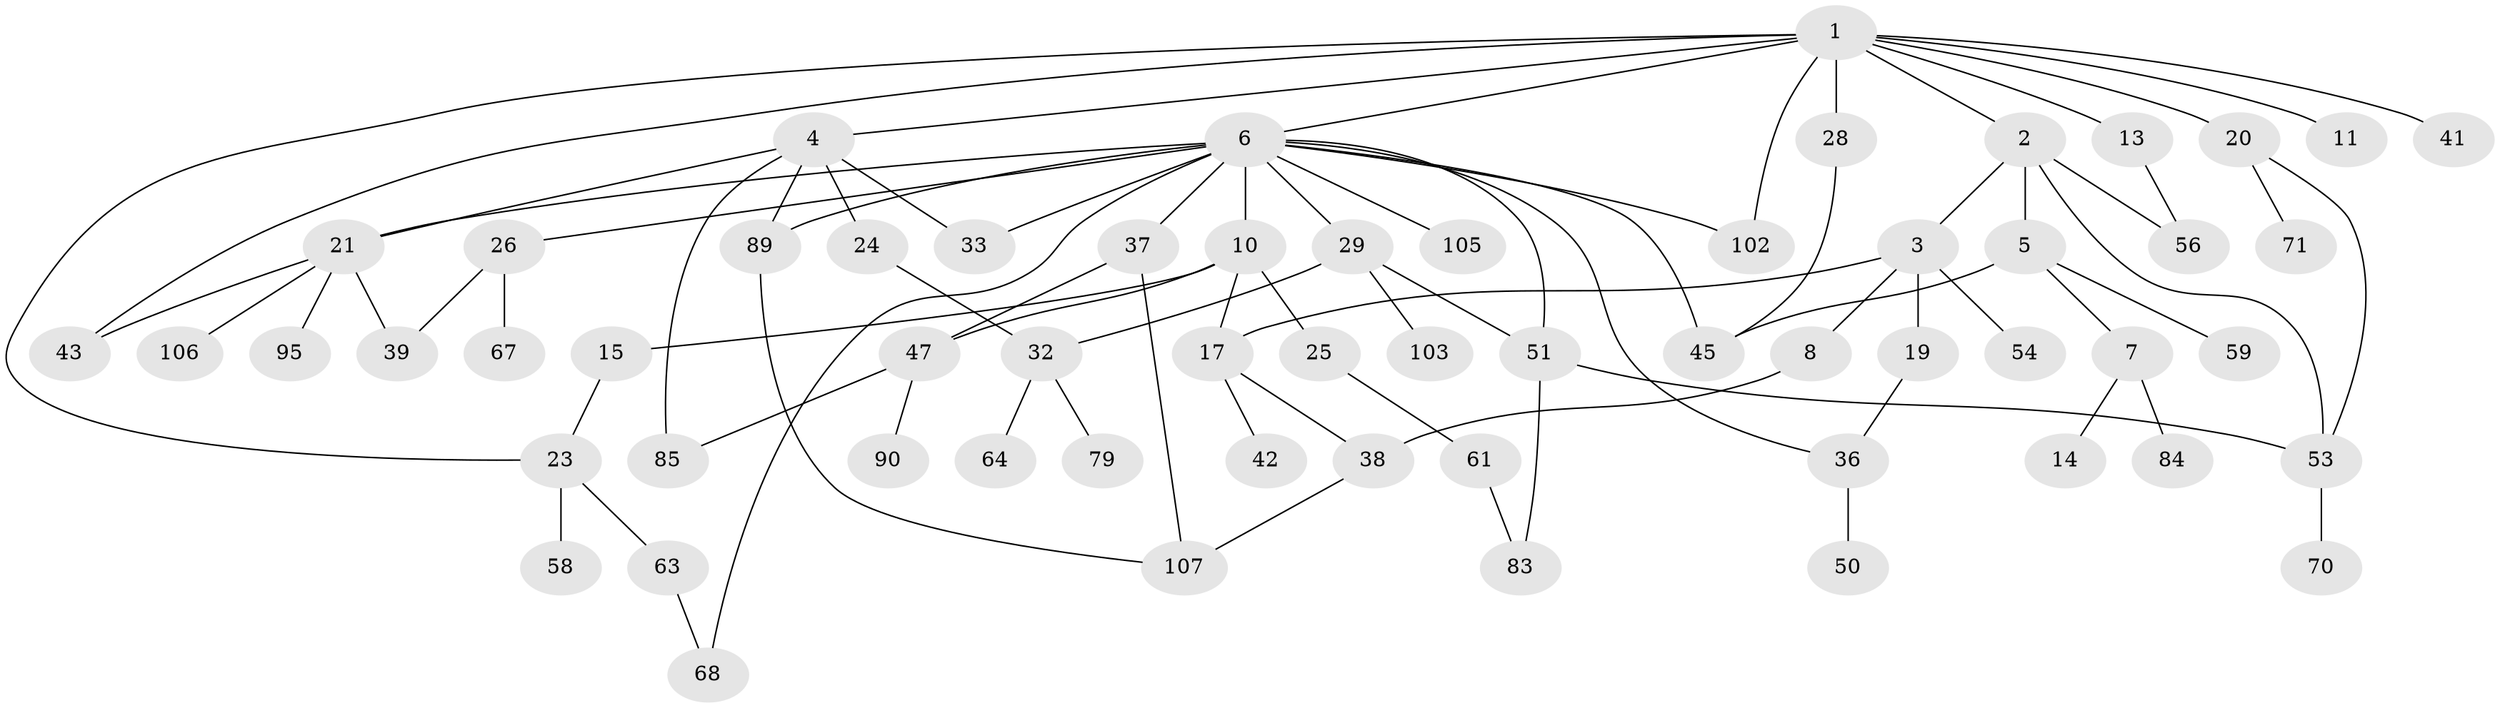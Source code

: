 // original degree distribution, {9: 0.008264462809917356, 6: 0.04132231404958678, 5: 0.04132231404958678, 3: 0.1487603305785124, 2: 0.30578512396694213, 7: 0.008264462809917356, 1: 0.33884297520661155, 4: 0.10743801652892562}
// Generated by graph-tools (version 1.1) at 2025/13/03/09/25 04:13:29]
// undirected, 60 vertices, 82 edges
graph export_dot {
graph [start="1"]
  node [color=gray90,style=filled];
  1 [super="+30"];
  2;
  3;
  4;
  5 [super="+27"];
  6 [super="+97+9+16"];
  7 [super="+31"];
  8 [super="+12"];
  10 [super="+88+116"];
  11 [super="+104"];
  13;
  14;
  15;
  17 [super="+100+35"];
  19 [super="+57"];
  20 [super="+55"];
  21 [super="+22+34"];
  23 [super="+82"];
  24 [super="+91+112"];
  25;
  26;
  28;
  29 [super="+65+92"];
  32;
  33 [super="+115"];
  36 [super="+44+75"];
  37;
  38 [super="+76+66+48+52"];
  39;
  41;
  42;
  43 [super="+46"];
  45 [super="+108"];
  47 [super="+78+62"];
  50;
  51 [super="+93+80"];
  53 [super="+69"];
  54 [super="+98"];
  56 [super="+81"];
  58;
  59;
  61;
  63;
  64;
  67 [super="+77"];
  68 [super="+101"];
  70;
  71 [super="+114"];
  79;
  83;
  84 [super="+96"];
  85 [super="+86"];
  89 [super="+113"];
  90;
  95;
  102;
  103;
  105;
  106;
  107 [super="+119"];
  1 -- 2;
  1 -- 4;
  1 -- 6;
  1 -- 11;
  1 -- 13;
  1 -- 20;
  1 -- 28;
  1 -- 41;
  1 -- 43;
  1 -- 102;
  1 -- 23;
  2 -- 3;
  2 -- 5 [weight=2];
  2 -- 53;
  2 -- 56;
  3 -- 8;
  3 -- 17;
  3 -- 19;
  3 -- 54;
  4 -- 24;
  4 -- 33;
  4 -- 85;
  4 -- 89;
  4 -- 21;
  5 -- 7;
  5 -- 45;
  5 -- 59;
  6 -- 26;
  6 -- 29;
  6 -- 89;
  6 -- 10 [weight=2];
  6 -- 105;
  6 -- 36;
  6 -- 37 [weight=2];
  6 -- 102;
  6 -- 33;
  6 -- 51;
  6 -- 68;
  6 -- 21;
  6 -- 45;
  7 -- 14;
  7 -- 84;
  8 -- 38;
  10 -- 15;
  10 -- 25;
  10 -- 47;
  10 -- 17;
  13 -- 56;
  15 -- 23;
  17 -- 42;
  17 -- 38;
  19 -- 36;
  20 -- 71;
  20 -- 53;
  21 -- 39;
  21 -- 106;
  21 -- 95;
  21 -- 43;
  23 -- 58;
  23 -- 63;
  24 -- 32;
  25 -- 61;
  26 -- 67;
  26 -- 39;
  28 -- 45;
  29 -- 51;
  29 -- 103;
  29 -- 32;
  32 -- 64;
  32 -- 79;
  36 -- 50;
  37 -- 47;
  37 -- 107;
  38 -- 107;
  47 -- 85;
  47 -- 90;
  51 -- 83;
  51 -- 53;
  53 -- 70;
  61 -- 83;
  63 -- 68;
  89 -- 107;
}
